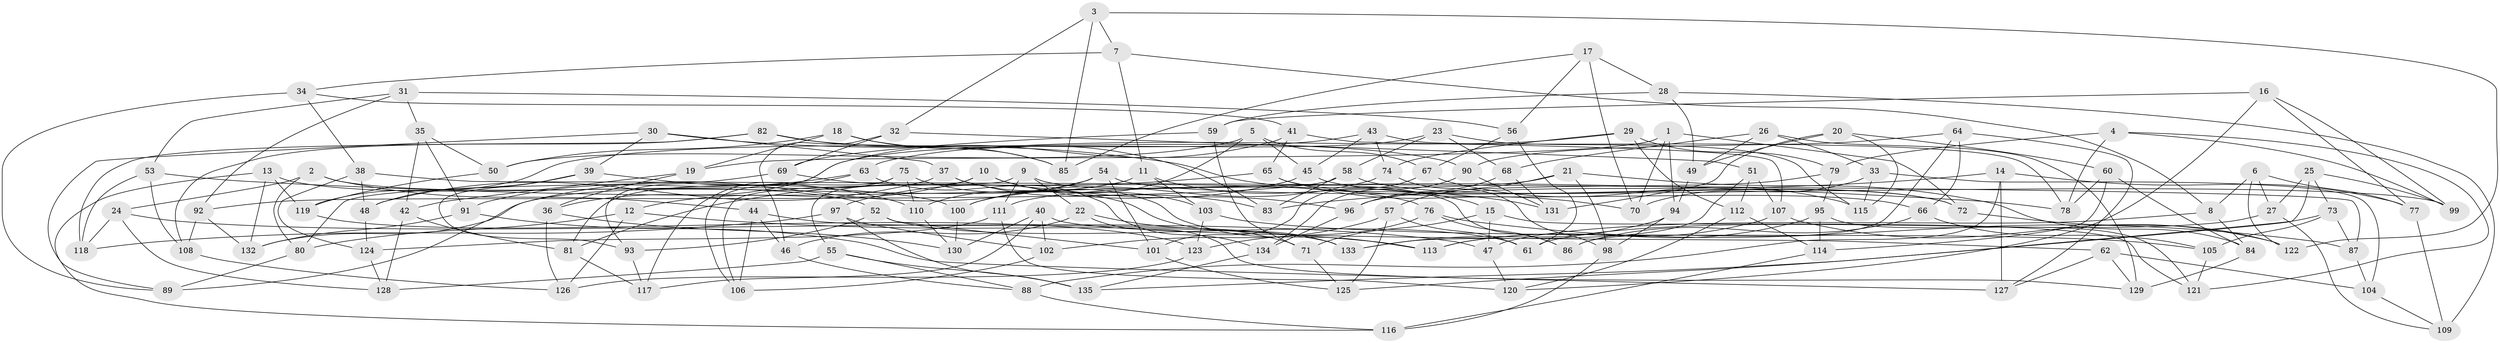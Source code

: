 // Generated by graph-tools (version 1.1) at 2025/50/03/09/25 03:50:48]
// undirected, 135 vertices, 270 edges
graph export_dot {
graph [start="1"]
  node [color=gray90,style=filled];
  1;
  2;
  3;
  4;
  5;
  6;
  7;
  8;
  9;
  10;
  11;
  12;
  13;
  14;
  15;
  16;
  17;
  18;
  19;
  20;
  21;
  22;
  23;
  24;
  25;
  26;
  27;
  28;
  29;
  30;
  31;
  32;
  33;
  34;
  35;
  36;
  37;
  38;
  39;
  40;
  41;
  42;
  43;
  44;
  45;
  46;
  47;
  48;
  49;
  50;
  51;
  52;
  53;
  54;
  55;
  56;
  57;
  58;
  59;
  60;
  61;
  62;
  63;
  64;
  65;
  66;
  67;
  68;
  69;
  70;
  71;
  72;
  73;
  74;
  75;
  76;
  77;
  78;
  79;
  80;
  81;
  82;
  83;
  84;
  85;
  86;
  87;
  88;
  89;
  90;
  91;
  92;
  93;
  94;
  95;
  96;
  97;
  98;
  99;
  100;
  101;
  102;
  103;
  104;
  105;
  106;
  107;
  108;
  109;
  110;
  111;
  112;
  113;
  114;
  115;
  116;
  117;
  118;
  119;
  120;
  121;
  122;
  123;
  124;
  125;
  126;
  127;
  128;
  129;
  130;
  131;
  132;
  133;
  134;
  135;
  1 -- 70;
  1 -- 19;
  1 -- 72;
  1 -- 94;
  2 -- 24;
  2 -- 44;
  2 -- 100;
  2 -- 80;
  3 -- 7;
  3 -- 122;
  3 -- 85;
  3 -- 32;
  4 -- 79;
  4 -- 78;
  4 -- 121;
  4 -- 99;
  5 -- 50;
  5 -- 100;
  5 -- 67;
  5 -- 45;
  6 -- 122;
  6 -- 27;
  6 -- 77;
  6 -- 8;
  7 -- 11;
  7 -- 8;
  7 -- 34;
  8 -- 84;
  8 -- 47;
  9 -- 111;
  9 -- 22;
  9 -- 106;
  9 -- 86;
  10 -- 103;
  10 -- 12;
  10 -- 55;
  10 -- 96;
  11 -- 15;
  11 -- 132;
  11 -- 103;
  12 -- 113;
  12 -- 126;
  12 -- 80;
  13 -- 132;
  13 -- 52;
  13 -- 119;
  13 -- 116;
  14 -- 88;
  14 -- 77;
  14 -- 83;
  14 -- 127;
  15 -- 71;
  15 -- 47;
  15 -- 121;
  16 -- 77;
  16 -- 99;
  16 -- 59;
  16 -- 120;
  17 -- 85;
  17 -- 28;
  17 -- 56;
  17 -- 70;
  18 -- 83;
  18 -- 85;
  18 -- 19;
  18 -- 50;
  19 -- 36;
  19 -- 42;
  20 -- 131;
  20 -- 115;
  20 -- 60;
  20 -- 49;
  21 -- 57;
  21 -- 84;
  21 -- 98;
  21 -- 111;
  22 -- 129;
  22 -- 46;
  22 -- 71;
  23 -- 68;
  23 -- 36;
  23 -- 115;
  23 -- 58;
  24 -- 47;
  24 -- 118;
  24 -- 128;
  25 -- 99;
  25 -- 125;
  25 -- 27;
  25 -- 73;
  26 -- 68;
  26 -- 129;
  26 -- 49;
  26 -- 33;
  27 -- 61;
  27 -- 109;
  28 -- 59;
  28 -- 109;
  28 -- 49;
  29 -- 112;
  29 -- 79;
  29 -- 63;
  29 -- 74;
  30 -- 39;
  30 -- 37;
  30 -- 89;
  30 -- 131;
  31 -- 56;
  31 -- 35;
  31 -- 53;
  31 -- 92;
  32 -- 51;
  32 -- 69;
  32 -- 46;
  33 -- 115;
  33 -- 70;
  33 -- 104;
  34 -- 89;
  34 -- 38;
  34 -- 41;
  35 -- 42;
  35 -- 91;
  35 -- 50;
  36 -- 130;
  36 -- 126;
  37 -- 113;
  37 -- 83;
  37 -- 48;
  38 -- 87;
  38 -- 124;
  38 -- 48;
  39 -- 110;
  39 -- 93;
  39 -- 48;
  40 -- 102;
  40 -- 62;
  40 -- 130;
  40 -- 117;
  41 -- 107;
  41 -- 65;
  41 -- 93;
  42 -- 81;
  42 -- 128;
  43 -- 119;
  43 -- 74;
  43 -- 78;
  43 -- 45;
  44 -- 106;
  44 -- 133;
  44 -- 46;
  45 -- 72;
  45 -- 97;
  46 -- 88;
  47 -- 120;
  48 -- 124;
  49 -- 94;
  50 -- 119;
  51 -- 112;
  51 -- 107;
  51 -- 133;
  52 -- 101;
  52 -- 93;
  52 -- 61;
  53 -- 118;
  53 -- 108;
  53 -- 78;
  54 -- 101;
  54 -- 89;
  54 -- 110;
  54 -- 99;
  55 -- 88;
  55 -- 135;
  55 -- 128;
  56 -- 67;
  56 -- 61;
  57 -- 125;
  57 -- 61;
  57 -- 102;
  58 -- 72;
  58 -- 83;
  58 -- 92;
  59 -- 69;
  59 -- 71;
  60 -- 78;
  60 -- 84;
  60 -- 114;
  62 -- 104;
  62 -- 129;
  62 -- 127;
  63 -- 91;
  63 -- 81;
  63 -- 134;
  64 -- 90;
  64 -- 127;
  64 -- 86;
  64 -- 66;
  65 -- 81;
  65 -- 70;
  65 -- 66;
  66 -- 105;
  66 -- 86;
  67 -- 101;
  67 -- 115;
  68 -- 96;
  68 -- 131;
  69 -- 80;
  69 -- 76;
  71 -- 125;
  72 -- 122;
  73 -- 87;
  73 -- 105;
  73 -- 135;
  74 -- 100;
  74 -- 98;
  75 -- 117;
  75 -- 106;
  75 -- 110;
  75 -- 133;
  76 -- 86;
  76 -- 123;
  76 -- 87;
  77 -- 109;
  79 -- 95;
  79 -- 96;
  80 -- 89;
  81 -- 117;
  82 -- 108;
  82 -- 85;
  82 -- 90;
  82 -- 118;
  84 -- 129;
  87 -- 104;
  88 -- 116;
  90 -- 134;
  90 -- 131;
  91 -- 132;
  91 -- 127;
  92 -- 108;
  92 -- 132;
  93 -- 117;
  94 -- 133;
  94 -- 98;
  95 -- 121;
  95 -- 113;
  95 -- 114;
  96 -- 134;
  97 -- 118;
  97 -- 102;
  97 -- 135;
  98 -- 116;
  100 -- 130;
  101 -- 125;
  102 -- 106;
  103 -- 123;
  103 -- 105;
  104 -- 109;
  105 -- 121;
  107 -- 113;
  107 -- 122;
  108 -- 126;
  110 -- 130;
  111 -- 124;
  111 -- 120;
  112 -- 114;
  112 -- 120;
  114 -- 116;
  119 -- 123;
  123 -- 126;
  124 -- 128;
  134 -- 135;
}
